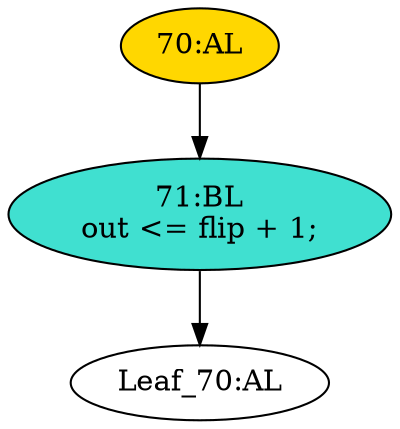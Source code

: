 strict digraph "" {
	node [label="\N"];
	"71:BL"	 [ast="<pyverilog.vparser.ast.Block object at 0x7f2a7b11bc90>",
		fillcolor=turquoise,
		label="71:BL
out <= flip + 1;",
		statements="[<pyverilog.vparser.ast.NonblockingSubstitution object at 0x7f2a7b13ac10>]",
		style=filled,
		typ=Block];
	"Leaf_70:AL"	 [def_var="['out']",
		label="Leaf_70:AL"];
	"71:BL" -> "Leaf_70:AL"	 [cond="[]",
		lineno=None];
	"70:AL"	 [ast="<pyverilog.vparser.ast.Always object at 0x7f2a7b11bf50>",
		clk_sens=False,
		fillcolor=gold,
		label="70:AL",
		sens="['flip']",
		statements="[]",
		style=filled,
		typ=Always,
		use_var="['flip']"];
	"70:AL" -> "71:BL"	 [cond="[]",
		lineno=None];
}
